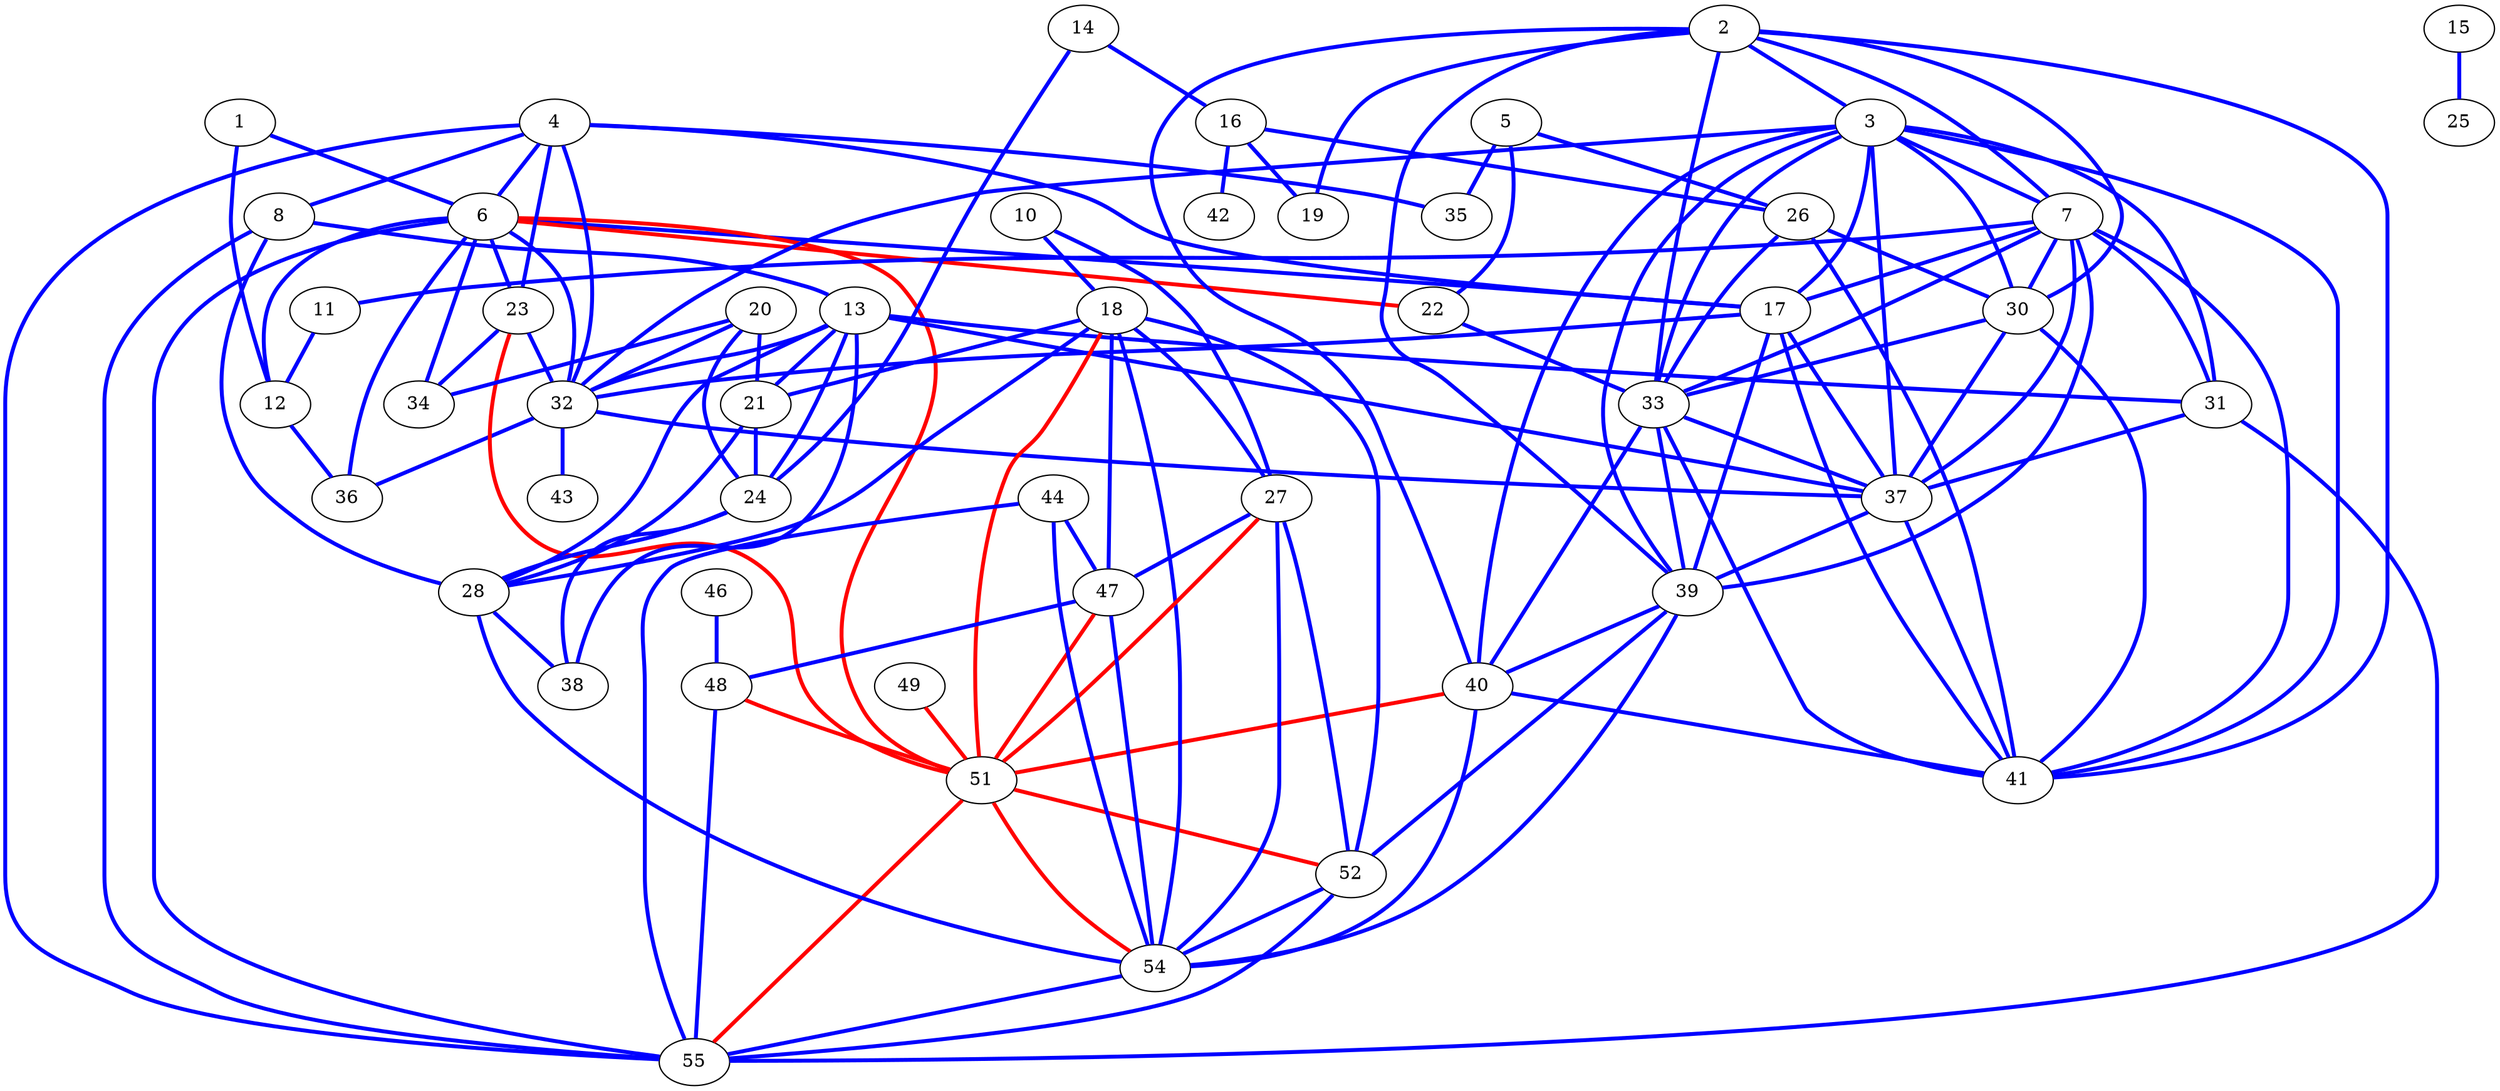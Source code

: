 graph anyrelation {
    overlap = false;

    // Node Properties


    "1" -- "6" [color=blue, penwidth=3]
    "1" -- "12" [color=blue, penwidth=3]
    "2" -- "3" [color=blue, penwidth=3]
    "2" -- "7" [color=blue, penwidth=3]
    "2" -- "19" [color=blue, penwidth=3]
    "2" -- "30" [color=blue, penwidth=3]
    "2" -- "33" [color=blue, penwidth=3]
    "2" -- "39" [color=blue, penwidth=3]
    "2" -- "40" [color=blue, penwidth=3]
    "2" -- "41" [color=blue, penwidth=3]
    "3" -- "7" [color=blue, penwidth=3]
    "3" -- "17" [color=blue, penwidth=3]
    "3" -- "30" [color=blue, penwidth=3]
    "3" -- "31" [color=blue, penwidth=3]
    "3" -- "32" [color=blue, penwidth=3]
    "3" -- "33" [color=blue, penwidth=3]
    "3" -- "37" [color=blue, penwidth=3]
    "3" -- "39" [color=blue, penwidth=3]
    "3" -- "40" [color=blue, penwidth=3]
    "3" -- "41" [color=blue, penwidth=3]
    "4" -- "6" [color=blue, penwidth=3]
    "4" -- "8" [color=blue, penwidth=3]
    "4" -- "17" [color=blue, penwidth=3]
    "4" -- "23" [color=blue, penwidth=3]
    "4" -- "32" [color=blue, penwidth=3]
    "4" -- "35" [color=blue, penwidth=3]
    "4" -- "55" [color=blue, penwidth=3]
    "5" -- "22" [color=blue, penwidth=3]
    "5" -- "26" [color=blue, penwidth=3]
    "5" -- "35" [color=blue, penwidth=3]
    "6" -- "12" [color=blue, penwidth=3]
    "6" -- "17" [color=blue, penwidth=3]
    "6" -- "22" [color=red, penwidth=3]
    "6" -- "23" [color=blue, penwidth=3]
    "6" -- "32" [color=blue, penwidth=3]
    "6" -- "34" [color=blue, penwidth=3]
    "6" -- "36" [color=blue, penwidth=3]
    "6" -- "51" [color=red, penwidth=3]
    "6" -- "55" [color=blue, penwidth=3]
    "7" -- "11" [color=blue, penwidth=3]
    "7" -- "17" [color=blue, penwidth=3]
    "7" -- "30" [color=blue, penwidth=3]
    "7" -- "31" [color=blue, penwidth=3]
    "7" -- "33" [color=blue, penwidth=3]
    "7" -- "37" [color=blue, penwidth=3]
    "7" -- "39" [color=blue, penwidth=3]
    "7" -- "41" [color=blue, penwidth=3]
    "8" -- "13" [color=blue, penwidth=3]
    "8" -- "28" [color=blue, penwidth=3]
    "8" -- "55" [color=blue, penwidth=3]
    "10" -- "18" [color=blue, penwidth=3]
    "10" -- "27" [color=blue, penwidth=3]
    "11" -- "12" [color=blue, penwidth=3]
    "12" -- "36" [color=blue, penwidth=3]
    "13" -- "21" [color=blue, penwidth=3]
    "13" -- "24" [color=blue, penwidth=3]
    "13" -- "28" [color=blue, penwidth=3]
    "13" -- "31" [color=blue, penwidth=3]
    "13" -- "32" [color=blue, penwidth=3]
    "13" -- "37" [color=blue, penwidth=3]
    "13" -- "38" [color=blue, penwidth=3]
    "14" -- "16" [color=blue, penwidth=3]
    "14" -- "24" [color=blue, penwidth=3]
    "15" -- "25" [color=blue, penwidth=3]
    "16" -- "19" [color=blue, penwidth=3]
    "16" -- "26" [color=blue, penwidth=3]
    "16" -- "42" [color=blue, penwidth=3]
    "17" -- "32" [color=blue, penwidth=3]
    "17" -- "37" [color=blue, penwidth=3]
    "17" -- "39" [color=blue, penwidth=3]
    "17" -- "41" [color=blue, penwidth=3]
    "18" -- "21" [color=blue, penwidth=3]
    "18" -- "27" [color=blue, penwidth=3]
    "18" -- "28" [color=blue, penwidth=3]
    "18" -- "47" [color=blue, penwidth=3]
    "18" -- "51" [color=red, penwidth=3]
    "18" -- "52" [color=blue, penwidth=3]
    "18" -- "54" [color=blue, penwidth=3]
    "20" -- "21" [color=blue, penwidth=3]
    "20" -- "24" [color=blue, penwidth=3]
    "20" -- "32" [color=blue, penwidth=3]
    "20" -- "34" [color=blue, penwidth=3]
    "21" -- "24" [color=blue, penwidth=3]
    "21" -- "28" [color=blue, penwidth=3]
    "22" -- "33" [color=blue, penwidth=3]
    "23" -- "32" [color=blue, penwidth=3]
    "23" -- "34" [color=blue, penwidth=3]
    "23" -- "51" [color=red, penwidth=3]
    "24" -- "28" [color=blue, penwidth=3]
    "24" -- "38" [color=blue, penwidth=3]
    "26" -- "30" [color=blue, penwidth=3]
    "26" -- "33" [color=blue, penwidth=3]
    "26" -- "41" [color=blue, penwidth=3]
    "27" -- "47" [color=blue, penwidth=3]
    "27" -- "51" [color=red, penwidth=3]
    "27" -- "52" [color=blue, penwidth=3]
    "27" -- "54" [color=blue, penwidth=3]
    "28" -- "38" [color=blue, penwidth=3]
    "28" -- "54" [color=blue, penwidth=3]
    "30" -- "33" [color=blue, penwidth=3]
    "30" -- "37" [color=blue, penwidth=3]
    "30" -- "41" [color=blue, penwidth=3]
    "31" -- "37" [color=blue, penwidth=3]
    "31" -- "55" [color=blue, penwidth=3]
    "32" -- "36" [color=blue, penwidth=3]
    "32" -- "37" [color=blue, penwidth=3]
    "32" -- "43" [color=blue, penwidth=3]
    "33" -- "37" [color=blue, penwidth=3]
    "33" -- "39" [color=blue, penwidth=3]
    "33" -- "40" [color=blue, penwidth=3]
    "33" -- "41" [color=blue, penwidth=3]
    "37" -- "39" [color=blue, penwidth=3]
    "37" -- "41" [color=blue, penwidth=3]
    "39" -- "40" [color=blue, penwidth=3]
    "39" -- "52" [color=blue, penwidth=3]
    "39" -- "54" [color=blue, penwidth=3]
    "40" -- "41" [color=blue, penwidth=3]
    "40" -- "51" [color=red, penwidth=3]
    "40" -- "54" [color=blue, penwidth=3]
    "44" -- "47" [color=blue, penwidth=3]
    "44" -- "54" [color=blue, penwidth=3]
    "44" -- "55" [color=blue, penwidth=3]
    "46" -- "48" [color=blue, penwidth=3]
    "47" -- "48" [color=blue, penwidth=3]
    "47" -- "51" [color=red, penwidth=3]
    "47" -- "54" [color=blue, penwidth=3]
    "48" -- "51" [color=red, penwidth=3]
    "48" -- "55" [color=blue, penwidth=3]
    "49" -- "51" [color=red, penwidth=3]
    "51" -- "52" [color=red, penwidth=3]
    "51" -- "54" [color=red, penwidth=3]
    "51" -- "55" [color=red, penwidth=3]
    "52" -- "54" [color=blue, penwidth=3]
    "52" -- "55" [color=blue, penwidth=3]
    "54" -- "55" [color=blue, penwidth=3]

}